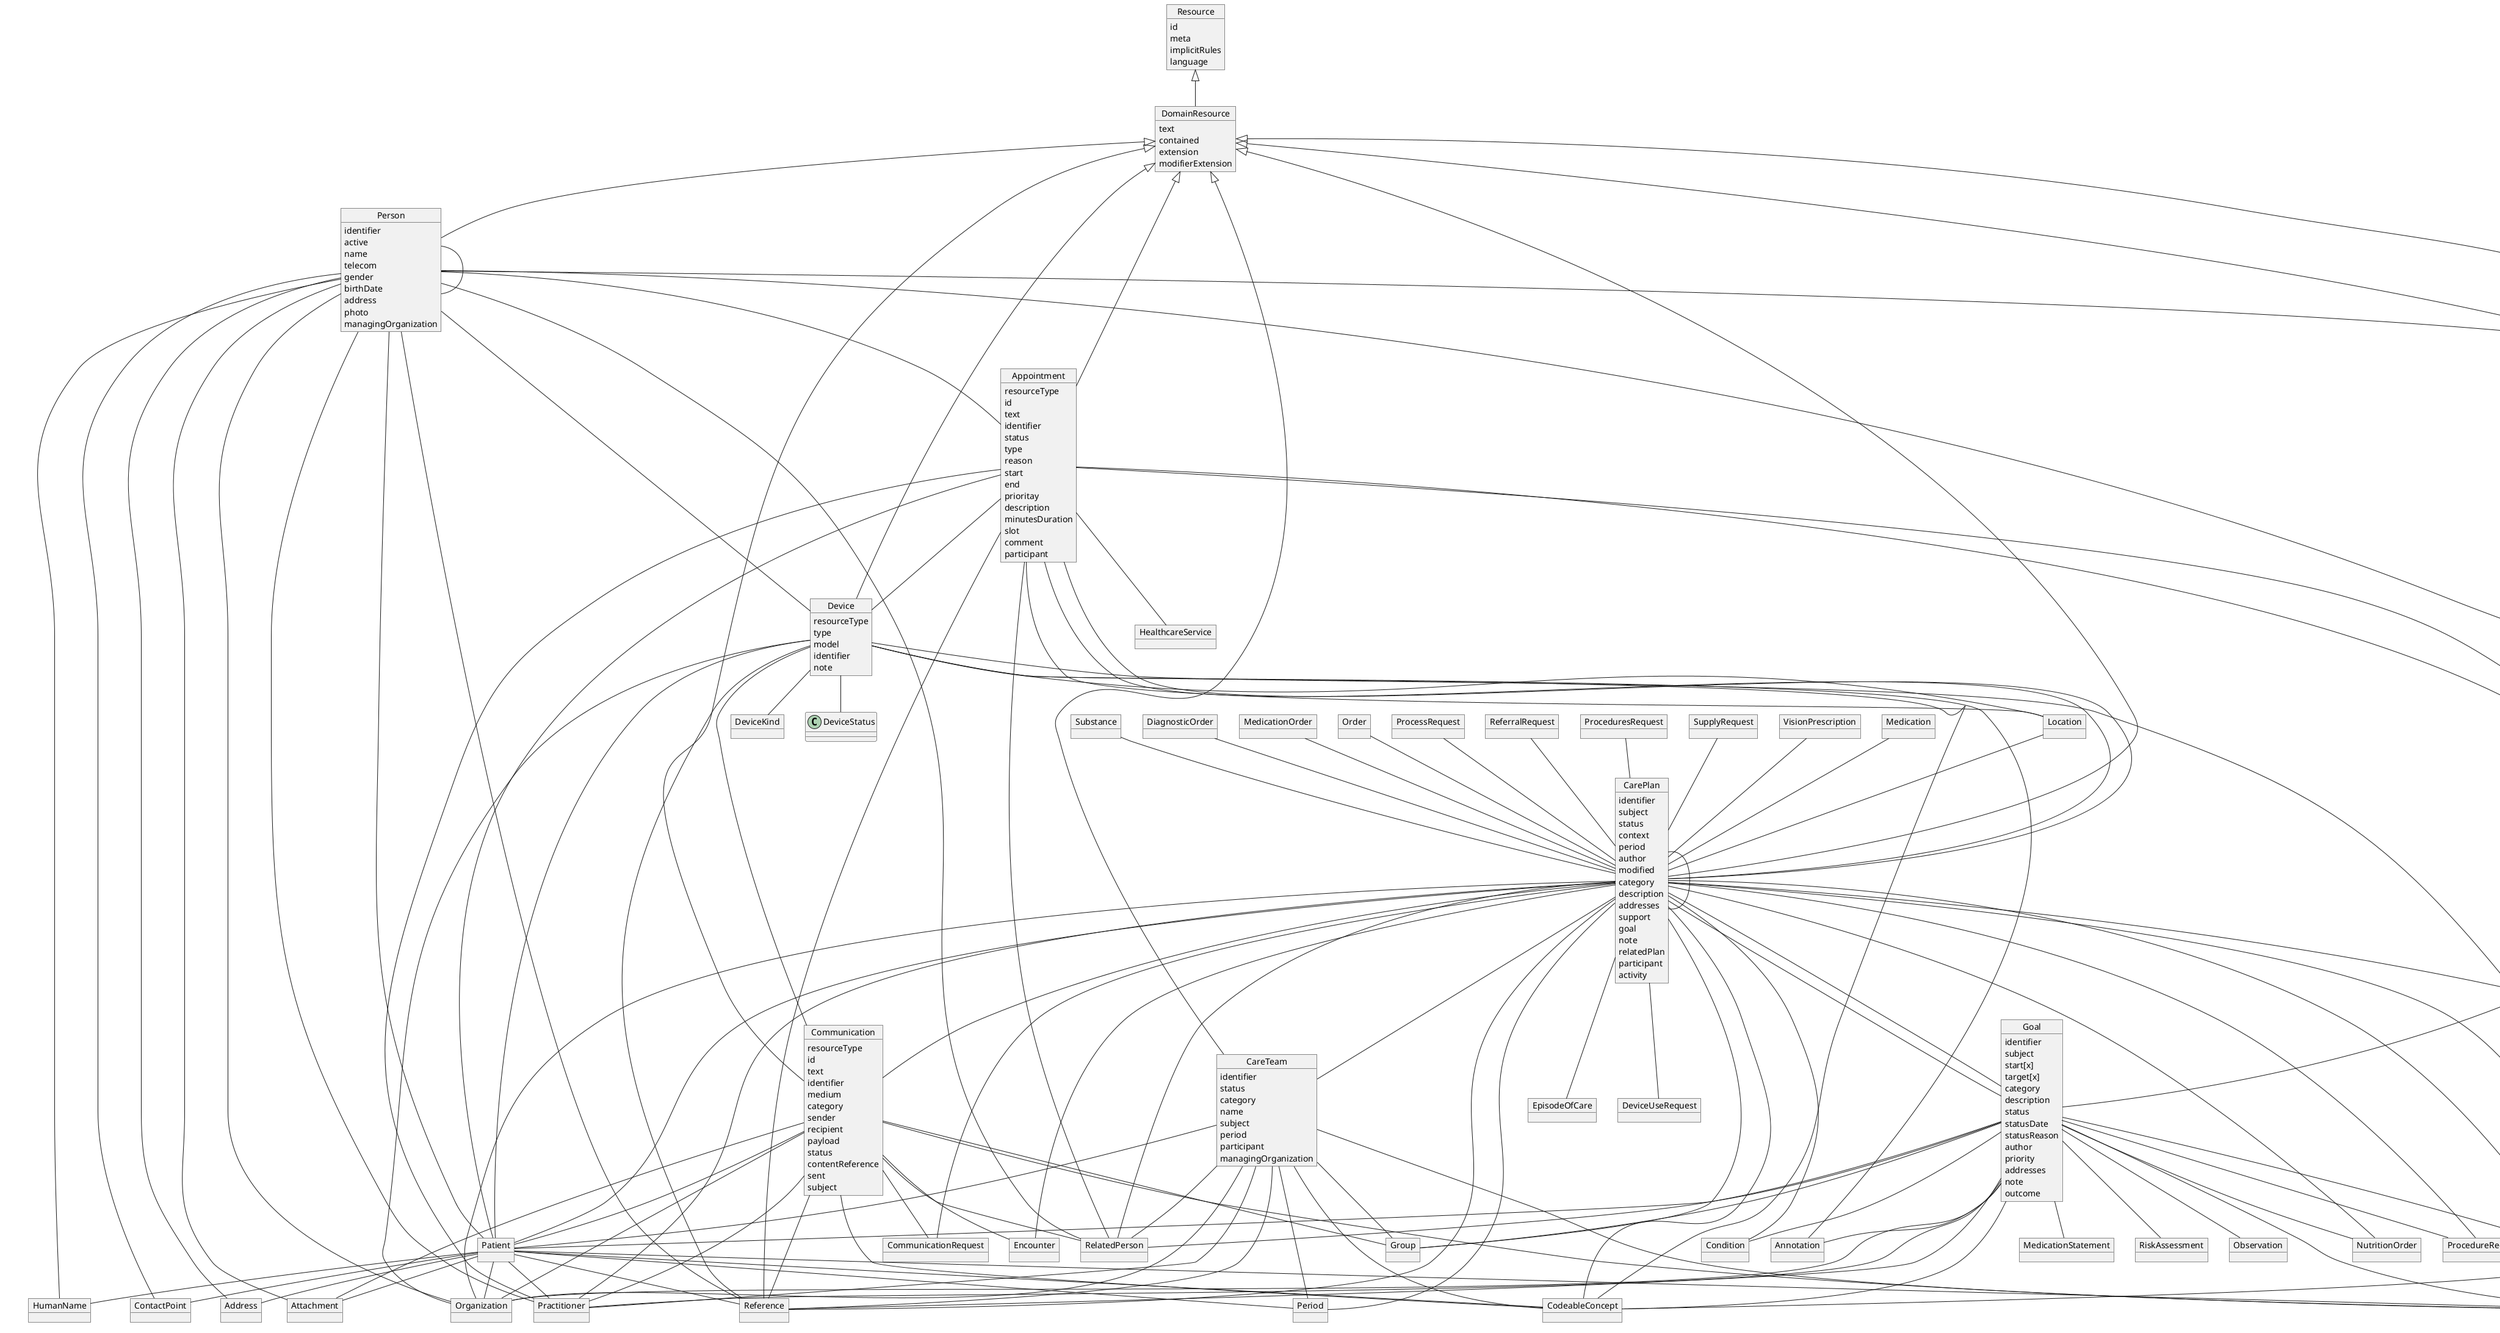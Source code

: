 @startuml
object Appointment

Appointment : resourceType
Appointment : id
Appointment : text
Appointment : identifier
Appointment : status
Appointment : type
Appointment : reason
Appointment : start
Appointment : end
Appointment : prioritay
Appointment : description
Appointment : minutesDuration
Appointment : slot
Appointment : comment
Appointment : participant

object Communication

Communication : resourceType
Communication : id
Communication : text
Communication : identifier
Communication : medium
Communication : category
Communication : sender
Communication : recipient
Communication : payload
Communication : status
Communication : contentReference
Communication : sent
Communication : subject

object Device

Device : resourceType
Device : type
Device : model
Device : identifier
Device : note

object FinnishPatient

FinnishPatient : identifier
FinnishPatient : active
FinnishPatient : communication

object Person

Person : identifier
Person : active
Person : name
Person : telecom
Person : gender
Person : birthDate
Person : address
Person : photo
Person : managingOrganization

object CarePlan
CarePlan : identifier
CarePlan : subject
CarePlan : status
CarePlan : context
CarePlan : period
CarePlan : author
CarePlan : modified
CarePlan : category
CarePlan : description
CarePlan : addresses
CarePlan : support
CarePlan : goal
CarePlan : note
CarePlan : relatedPlan
CarePlan : participant
CarePlan : activity


object CareTeam
CareTeam : identifier
CareTeam : status
CareTeam : category
CareTeam : name
CareTeam : subject
CareTeam : period
CareTeam : participant
CareTeam : managingOrganization


object Goal
Goal : identifier
Goal : subject
Goal : start[x]
Goal : target[x]
Goal : category
Goal : description
Goal : status
Goal : statusDate
Goal : statusReason
Goal : author
Goal : priority
Goal : addresses
Goal : note
Goal : outcome


Person -- FinnishPatient
Person -- Device
Person -- Appointment

CarePlan -- FinnishPatient
CarePlan -- Appointment
CarePlan -- Communication
CarePlan -- CareTeam
CarePlan -- Goal


object Identifier
object CodeableConcept
object Reference
object Patient
object Practitioner
object RelatedPerson
object HealthcareService
object Location

Appointment -- Identifier
Appointment -- CodeableConcept
Appointment -- Reference
Appointment -- Patient
Appointment -- Practitioner
Appointment -- RelatedPerson
Appointment -- Device
Appointment -- HealthcareService
Appointment -- Location

object Group
object Encounter
object EpisodeOfCare
object Period
object Organization
object Condition
object CommunicationRequest
object DeviceUseRequest
object DiagnosticOrder
object MedicationOrder
object NutritionOrder
object Order
object ProcedureRequest
object ProcessRequest
object ReferralRequest
object ProceduresRequest
object SupplyRequest
object VisionPrescription
object Medication
object Substance
object Quantity

CarePlan -- Identifier
CarePlan -- Reference
CarePlan -- Patient
CarePlan -- Group
CarePlan -- Encounter
CarePlan -- EpisodeOfCare
CarePlan -- Period
CarePlan -- Practitioner
CarePlan -- RelatedPerson
CarePlan -- Organization
CarePlan -- CodeableConcept
CarePlan -- Condition
CarePlan -- Goal
CarePlan -- Appointment
CarePlan -- CommunicationRequest
CarePlan -- DeviceUseRequest

DiagnosticOrder -- CarePlan
MedicationOrder -- CarePlan
NutritionOrder -- CarePlan
Order -- CarePlan
ProcedureRequest -- CarePlan
ReferralRequest -- CarePlan
SupplyRequest -- CarePlan
ProceduresRequest -- CarePlan
ProcessRequest -- CarePlan
VisionPrescription -- CarePlan
Location -- CarePlan
Medication -- CarePlan
Substance -- CarePlan
Quantity -- CarePlan
CarePlan -- CarePlan


CareTeam -- Identifier
CareTeam -- CodeableConcept
CareTeam -- Reference
CareTeam -- Patient
CareTeam -- Group
CareTeam -- Period
CareTeam -- Practitioner
CareTeam -- RelatedPerson
CareTeam -- Organization

object Attachment

Communication -- Identifier
Communication -- CodeableConcept
Communication -- Reference
Communication -- Device
Communication -- Organization
Communication -- Patient
Communication -- Practitioner
Communication -- RelatedPerson
Communication -- Group
Communication -- Attachment
Communication -- Encounter
Communication -- CommunicationRequest

object DeviceKind
object Annotation

Device -- Identifier
Device -- CodeableConcept
Device -- DeviceKind
Device -- Annotation
Device -- DeviceStatus
Device -- Reference
Device -- Organization
Device -- Location
Device -- Patient


FinnishPatient -- Identifier

object Observation
object MedicationStatement
object RiskAssessment

Goal -- Identifier
Goal -- Reference
Goal -- Patient
Goal -- Group
Goal -- Organization
Goal -- CodeableConcept
Goal -- Quantity
Goal -- Practitioner
Goal -- RelatedPerson
Goal -- Condition
Goal -- Observation
Goal -- MedicationStatement
Goal -- NutritionOrder
Goal -- ProcedureRequest
Goal -- RiskAssessment
Goal -- Annotation

object  Resource
Resource : id
Resource : meta
Resource : implicitRules
Resource : language

object  DomainResource
DomainResource : text
DomainResource : contained
DomainResource : extension
DomainResource : modifierExtension


DomainResource <|-- Person
DomainResource <|-- CarePlan
DomainResource <|-- FinnishPatient
DomainResource <|-- Communication
DomainResource <|-- Device
DomainResource <|-- CareTeam
DomainResource <|-- Appointment
DomainResource <|-- Goal
Resource <|-- DomainResource

object HumanName
object ContactPoint
object Address

Patient -- Identifier
Patient -- HumanName
Patient -- ContactPoint
Patient -- Address
Patient -- CodeableConcept
Patient -- Attachment
Patient -- Reference
Patient -- Organization
Patient -- Period
Patient -- Practitioner


Person -- Identifier
Person -- HumanName
Person -- ContactPoint
Person -- Address
Person -- Attachment
Person -- Reference
Person -- Organization
Person -- Patient
Person -- Practitioner
Person -- RelatedPerson
Person -- Person
@enduml